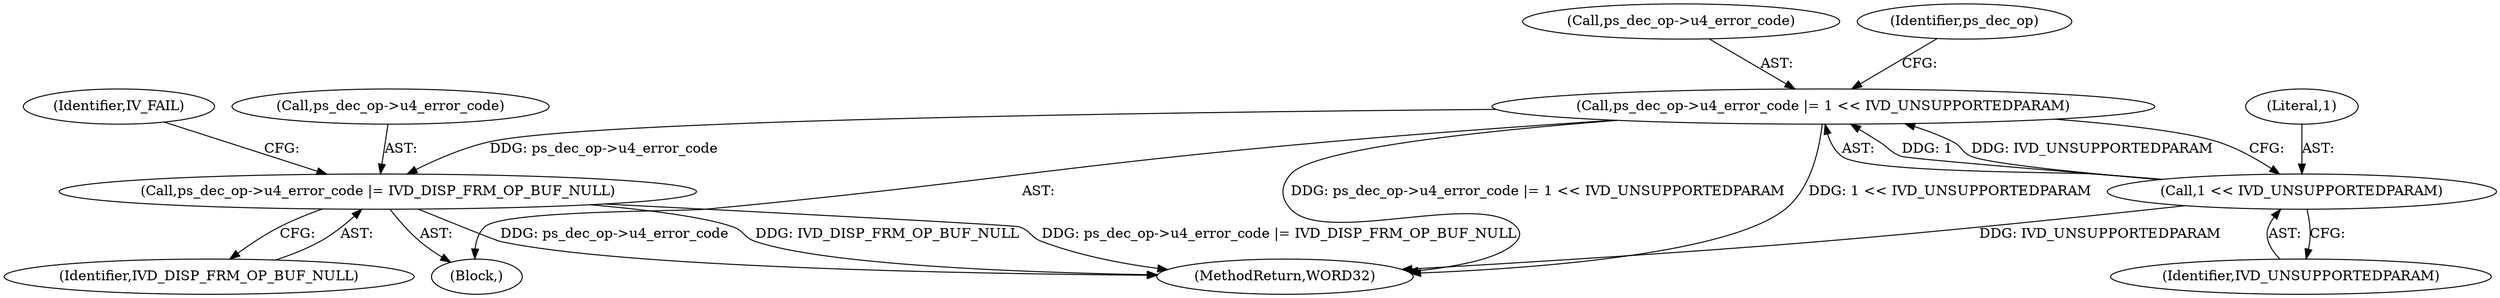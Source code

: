 digraph "0_Android_494561291a503840f385fbcd11d9bc5f4dc502b8@pointer" {
"1000438" [label="(Call,ps_dec_op->u4_error_code |= IVD_DISP_FRM_OP_BUF_NULL)"];
"1000431" [label="(Call,ps_dec_op->u4_error_code |= 1 << IVD_UNSUPPORTEDPARAM)"];
"1000435" [label="(Call,1 << IVD_UNSUPPORTEDPARAM)"];
"1000432" [label="(Call,ps_dec_op->u4_error_code)"];
"1000437" [label="(Identifier,IVD_UNSUPPORTEDPARAM)"];
"1000442" [label="(Identifier,IVD_DISP_FRM_OP_BUF_NULL)"];
"1000430" [label="(Block,)"];
"1000436" [label="(Literal,1)"];
"1000444" [label="(Identifier,IV_FAIL)"];
"1000438" [label="(Call,ps_dec_op->u4_error_code |= IVD_DISP_FRM_OP_BUF_NULL)"];
"1002226" [label="(MethodReturn,WORD32)"];
"1000431" [label="(Call,ps_dec_op->u4_error_code |= 1 << IVD_UNSUPPORTEDPARAM)"];
"1000440" [label="(Identifier,ps_dec_op)"];
"1000439" [label="(Call,ps_dec_op->u4_error_code)"];
"1000435" [label="(Call,1 << IVD_UNSUPPORTEDPARAM)"];
"1000438" -> "1000430"  [label="AST: "];
"1000438" -> "1000442"  [label="CFG: "];
"1000439" -> "1000438"  [label="AST: "];
"1000442" -> "1000438"  [label="AST: "];
"1000444" -> "1000438"  [label="CFG: "];
"1000438" -> "1002226"  [label="DDG: IVD_DISP_FRM_OP_BUF_NULL"];
"1000438" -> "1002226"  [label="DDG: ps_dec_op->u4_error_code |= IVD_DISP_FRM_OP_BUF_NULL"];
"1000438" -> "1002226"  [label="DDG: ps_dec_op->u4_error_code"];
"1000431" -> "1000438"  [label="DDG: ps_dec_op->u4_error_code"];
"1000431" -> "1000430"  [label="AST: "];
"1000431" -> "1000435"  [label="CFG: "];
"1000432" -> "1000431"  [label="AST: "];
"1000435" -> "1000431"  [label="AST: "];
"1000440" -> "1000431"  [label="CFG: "];
"1000431" -> "1002226"  [label="DDG: ps_dec_op->u4_error_code |= 1 << IVD_UNSUPPORTEDPARAM"];
"1000431" -> "1002226"  [label="DDG: 1 << IVD_UNSUPPORTEDPARAM"];
"1000435" -> "1000431"  [label="DDG: 1"];
"1000435" -> "1000431"  [label="DDG: IVD_UNSUPPORTEDPARAM"];
"1000435" -> "1000437"  [label="CFG: "];
"1000436" -> "1000435"  [label="AST: "];
"1000437" -> "1000435"  [label="AST: "];
"1000435" -> "1002226"  [label="DDG: IVD_UNSUPPORTEDPARAM"];
}
